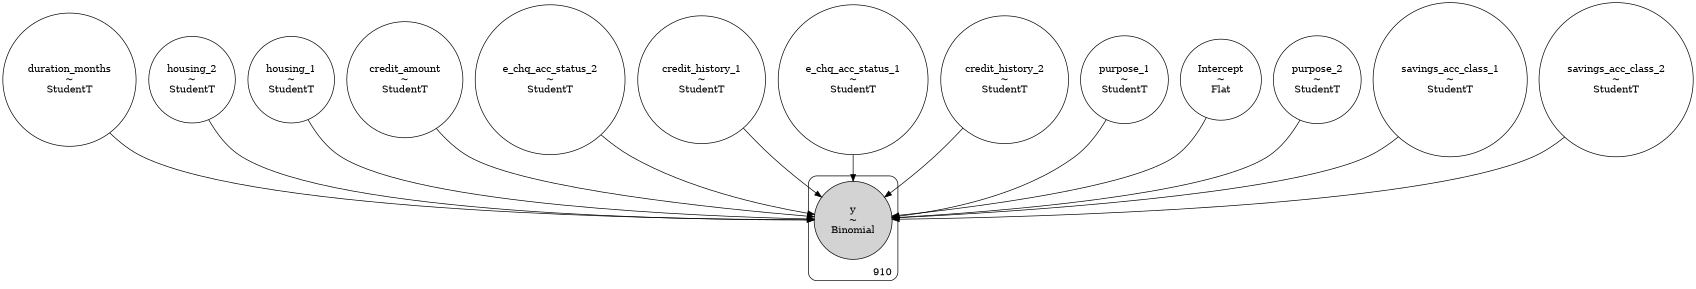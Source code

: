 digraph {
	graph [size="11.3,11.9"]
	node [shape=circle]
	duration_months [label="duration_months
~
StudentT"]
	housing_2 [label="housing_2
~
StudentT"]
	housing_1 [label="housing_1
~
StudentT"]
	credit_amount [label="credit_amount
~
StudentT"]
	e_chq_acc_status_2 [label="e_chq_acc_status_2
~
StudentT"]
	credit_history_1 [label="credit_history_1
~
StudentT"]
	e_chq_acc_status_1 [label="e_chq_acc_status_1
~
StudentT"]
	credit_history_2 [label="credit_history_2
~
StudentT"]
	purpose_1 [label="purpose_1
~
StudentT"]
	Intercept [label="Intercept
~
Flat"]
	purpose_2 [label="purpose_2
~
StudentT"]
	savings_acc_class_1 [label="savings_acc_class_1
~
StudentT"]
	savings_acc_class_2 [label="savings_acc_class_2
~
StudentT"]
	subgraph cluster910 {
		y [label="y
~
Binomial" style=filled]
		label=910 labeljust=r labelloc=b style=rounded
	}
	duration_months -> y
	housing_2 -> y
	credit_amount -> y
	credit_history_1 -> y
	e_chq_acc_status_2 -> y
	credit_history_2 -> y
	e_chq_acc_status_1 -> y
	savings_acc_class_1 -> y
	Intercept -> y
	savings_acc_class_2 -> y
	housing_1 -> y
	purpose_1 -> y
	purpose_2 -> y
}
